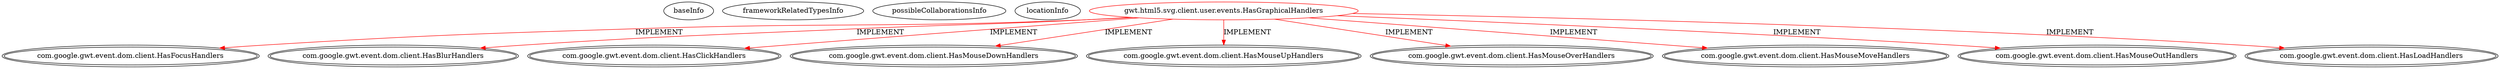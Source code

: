digraph {
baseInfo[graphId=3966,category="extension_graph",isAnonymous=false,possibleRelation=false]
frameworkRelatedTypesInfo[0="com.google.gwt.event.dom.client.HasFocusHandlers",1="com.google.gwt.event.dom.client.HasBlurHandlers",2="com.google.gwt.event.dom.client.HasClickHandlers",3="com.google.gwt.event.dom.client.HasMouseDownHandlers",4="com.google.gwt.event.dom.client.HasMouseUpHandlers",5="com.google.gwt.event.dom.client.HasMouseOverHandlers",6="com.google.gwt.event.dom.client.HasMouseMoveHandlers",7="com.google.gwt.event.dom.client.HasMouseOutHandlers",8="com.google.gwt.event.dom.client.HasLoadHandlers"]
possibleCollaborationsInfo[]
locationInfo[projectName="mguiral-GwtSvgLib",filePath="/mguiral-GwtSvgLib/GwtSvgLib-master/src/gwt/html5/svg/client/user/events/HasGraphicalHandlers.java",contextSignature="HasGraphicalHandlers",graphId="3966"]
0[label="gwt.html5.svg.client.user.events.HasGraphicalHandlers",vertexType="ROOT_CLIENT_CLASS_DECLARATION",isFrameworkType=false,color=red]
1[label="com.google.gwt.event.dom.client.HasFocusHandlers",vertexType="FRAMEWORK_INTERFACE_TYPE",isFrameworkType=true,peripheries=2]
2[label="com.google.gwt.event.dom.client.HasBlurHandlers",vertexType="FRAMEWORK_INTERFACE_TYPE",isFrameworkType=true,peripheries=2]
3[label="com.google.gwt.event.dom.client.HasClickHandlers",vertexType="FRAMEWORK_INTERFACE_TYPE",isFrameworkType=true,peripheries=2]
4[label="com.google.gwt.event.dom.client.HasMouseDownHandlers",vertexType="FRAMEWORK_INTERFACE_TYPE",isFrameworkType=true,peripheries=2]
5[label="com.google.gwt.event.dom.client.HasMouseUpHandlers",vertexType="FRAMEWORK_INTERFACE_TYPE",isFrameworkType=true,peripheries=2]
6[label="com.google.gwt.event.dom.client.HasMouseOverHandlers",vertexType="FRAMEWORK_INTERFACE_TYPE",isFrameworkType=true,peripheries=2]
7[label="com.google.gwt.event.dom.client.HasMouseMoveHandlers",vertexType="FRAMEWORK_INTERFACE_TYPE",isFrameworkType=true,peripheries=2]
8[label="com.google.gwt.event.dom.client.HasMouseOutHandlers",vertexType="FRAMEWORK_INTERFACE_TYPE",isFrameworkType=true,peripheries=2]
9[label="com.google.gwt.event.dom.client.HasLoadHandlers",vertexType="FRAMEWORK_INTERFACE_TYPE",isFrameworkType=true,peripheries=2]
0->1[label="IMPLEMENT",color=red]
0->2[label="IMPLEMENT",color=red]
0->3[label="IMPLEMENT",color=red]
0->4[label="IMPLEMENT",color=red]
0->5[label="IMPLEMENT",color=red]
0->6[label="IMPLEMENT",color=red]
0->7[label="IMPLEMENT",color=red]
0->8[label="IMPLEMENT",color=red]
0->9[label="IMPLEMENT",color=red]
}
